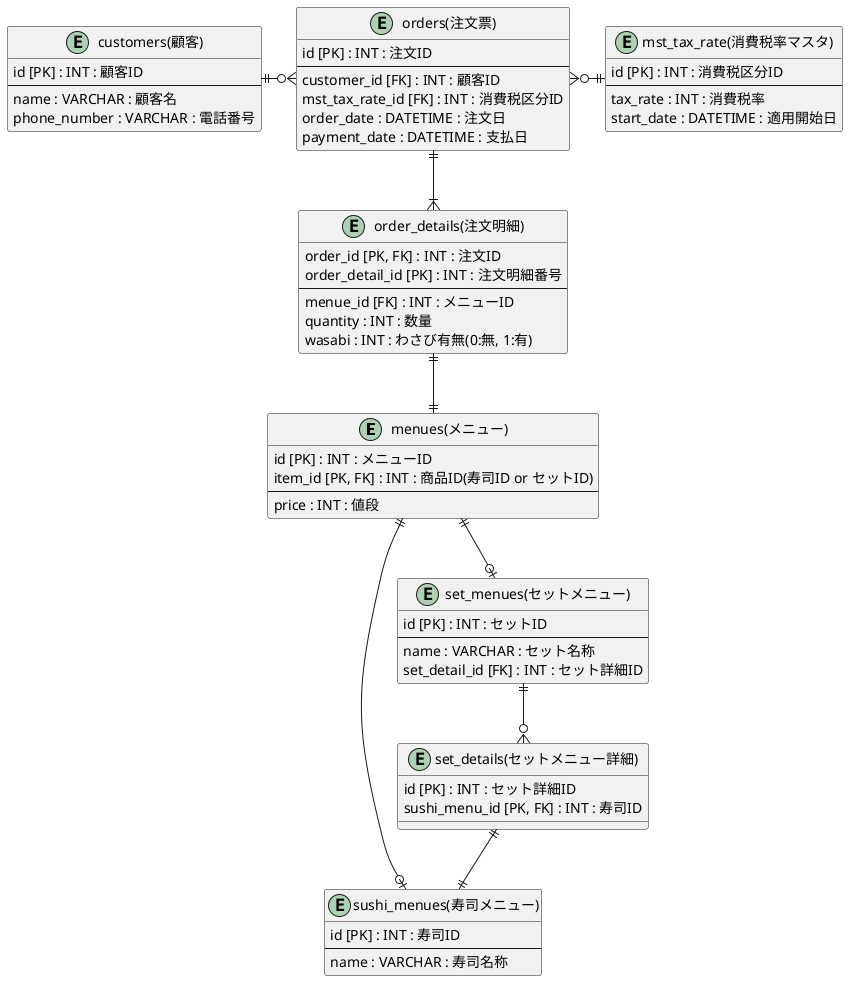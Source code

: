 @startuml dbModeling1
    Entity "menues(メニュー)" as menues {
        id [PK] : INT : メニューID
        item_id [PK, FK] : INT : 商品ID(寿司ID or セットID)
        --
        price : INT : 値段
    }

    Entity "sushi_menues(寿司メニュー)" as sushi_menues {
        id [PK] : INT : 寿司ID
        --
        name : VARCHAR : 寿司名称
    }

    Entity "set_menues(セットメニュー)" as set_menues {
        id [PK] : INT : セットID
        --
        name : VARCHAR : セット名称
        set_detail_id [FK] : INT : セット詳細ID
    }

    Entity "set_details(セットメニュー詳細)" as set_details {
        id [PK] : INT : セット詳細ID
        sushi_menu_id [PK, FK] : INT : 寿司ID
    }

    Entity "mst_tax_rate(消費税率マスタ)" as mst_tax_rate{
        id [PK] : INT : 消費税区分ID
        --
        tax_rate : INT : 消費税率
        start_date : DATETIME : 適用開始日
    }

    Entity "customers(顧客)" as customers {
        id [PK] : INT : 顧客ID
        --
        name : VARCHAR : 顧客名
        phone_number : VARCHAR : 電話番号
    }

    Entity "orders(注文票)" as orders {
        id [PK] : INT : 注文ID
        --
        customer_id [FK] : INT : 顧客ID
        mst_tax_rate_id [FK] : INT : 消費税区分ID 
        order_date : DATETIME : 注文日
        payment_date : DATETIME : 支払日
    }

    Entity "order_details(注文明細)" as order_details {
        order_id [PK, FK] : INT : 注文ID 
        order_detail_id [PK] : INT : 注文明細番号 
        --
        menue_id [FK] : INT : メニューID
        quantity : INT : 数量
        wasabi : INT : わさび有無(0:無, 1:有)
    }

    orders }o-l-|| customers
    orders ||--|{ order_details
    order_details  ||--|| menues
    menues ||--o| sushi_menues
    menues ||--o| set_menues
    set_menues ||--o{ set_details
    set_details ||--|| sushi_menues
    orders }o-r-|| mst_tax_rate

    ' * 主キー
    ' + 外部キー
    ' カラム名 : 型 : 説明

    ' 1対０また1
    ' A ||--o| B
    ' 1対1
    ' A ||--|| B
    ' 1対0以上
    ' A ||--o{ B
    ' 1対1以上
    ' A ||--|{ B

@enduml
